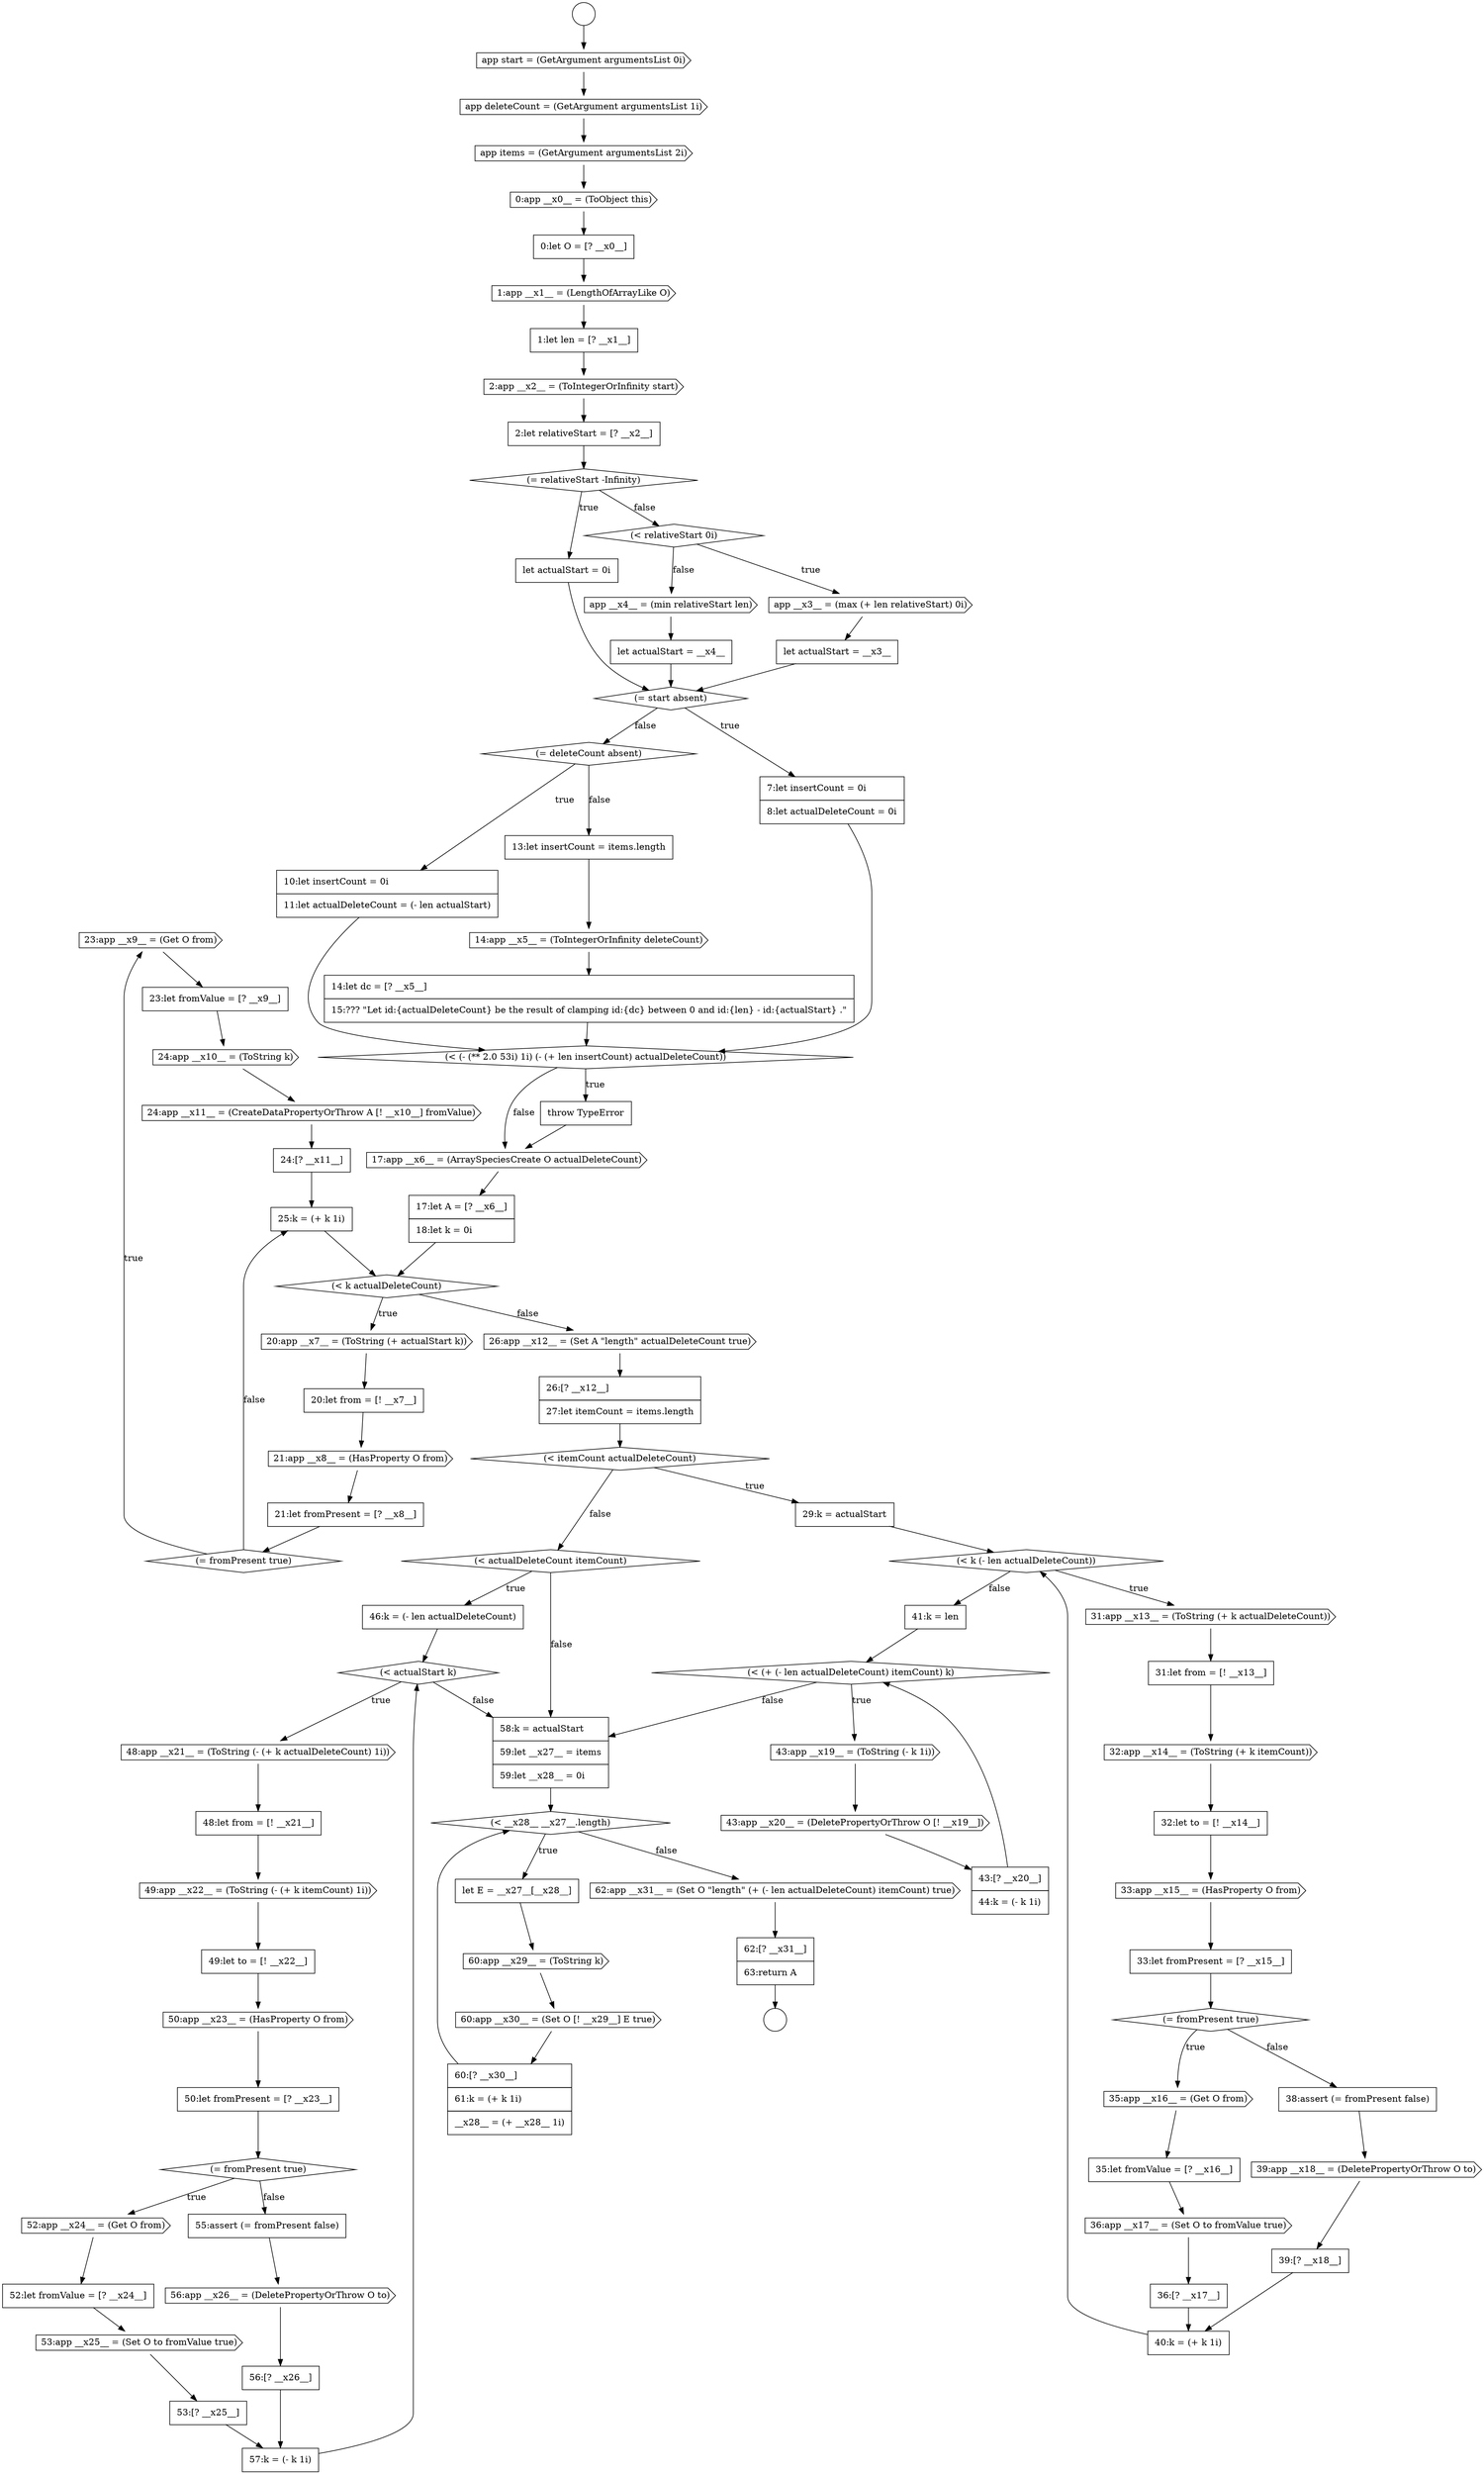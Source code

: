 digraph {
  node16530 [shape=cds, label=<<font color="black">23:app __x9__ = (Get O from)</font>> color="black" fillcolor="white" style=filled]
  node16552 [shape=none, margin=0, label=<<font color="black">
    <table border="0" cellborder="1" cellspacing="0" cellpadding="10">
      <tr><td align="left">38:assert (= fromPresent false)</td></tr>
    </table>
  </font>> color="black" fillcolor="white" style=filled]
  node16534 [shape=none, margin=0, label=<<font color="black">
    <table border="0" cellborder="1" cellspacing="0" cellpadding="10">
      <tr><td align="left">24:[? __x11__]</td></tr>
    </table>
  </font>> color="black" fillcolor="white" style=filled]
  node16509 [shape=cds, label=<<font color="black">app __x3__ = (max (+ len relativeStart) 0i)</font>> color="black" fillcolor="white" style=filled]
  node16532 [shape=cds, label=<<font color="black">24:app __x10__ = (ToString k)</font>> color="black" fillcolor="white" style=filled]
  node16542 [shape=none, margin=0, label=<<font color="black">
    <table border="0" cellborder="1" cellspacing="0" cellpadding="10">
      <tr><td align="left">31:let from = [! __x13__]</td></tr>
    </table>
  </font>> color="black" fillcolor="white" style=filled]
  node16574 [shape=none, margin=0, label=<<font color="black">
    <table border="0" cellborder="1" cellspacing="0" cellpadding="10">
      <tr><td align="left">53:[? __x25__]</td></tr>
    </table>
  </font>> color="black" fillcolor="white" style=filled]
  node16499 [shape=cds, label=<<font color="black">app items = (GetArgument argumentsList 2i)</font>> color="black" fillcolor="white" style=filled]
  node16586 [shape=none, margin=0, label=<<font color="black">
    <table border="0" cellborder="1" cellspacing="0" cellpadding="10">
      <tr><td align="left">62:[? __x31__]</td></tr>
      <tr><td align="left">63:return A</td></tr>
    </table>
  </font>> color="black" fillcolor="white" style=filled]
  node16507 [shape=none, margin=0, label=<<font color="black">
    <table border="0" cellborder="1" cellspacing="0" cellpadding="10">
      <tr><td align="left">let actualStart = 0i</td></tr>
    </table>
  </font>> color="black" fillcolor="white" style=filled]
  node16533 [shape=cds, label=<<font color="black">24:app __x11__ = (CreateDataPropertyOrThrow A [! __x10__] fromValue)</font>> color="black" fillcolor="white" style=filled]
  node16559 [shape=cds, label=<<font color="black">43:app __x20__ = (DeletePropertyOrThrow O [! __x19__])</font>> color="black" fillcolor="white" style=filled]
  node16501 [shape=none, margin=0, label=<<font color="black">
    <table border="0" cellborder="1" cellspacing="0" cellpadding="10">
      <tr><td align="left">0:let O = [? __x0__]</td></tr>
    </table>
  </font>> color="black" fillcolor="white" style=filled]
  node16576 [shape=cds, label=<<font color="black">56:app __x26__ = (DeletePropertyOrThrow O to)</font>> color="black" fillcolor="white" style=filled]
  node16566 [shape=cds, label=<<font color="black">49:app __x22__ = (ToString (- (+ k itemCount) 1i))</font>> color="black" fillcolor="white" style=filled]
  node16581 [shape=none, margin=0, label=<<font color="black">
    <table border="0" cellborder="1" cellspacing="0" cellpadding="10">
      <tr><td align="left">let E = __x27__[__x28__]</td></tr>
    </table>
  </font>> color="black" fillcolor="white" style=filled]
  node16513 [shape=diamond, label=<<font color="black">(= start absent)</font>> color="black" fillcolor="white" style=filled]
  node16572 [shape=none, margin=0, label=<<font color="black">
    <table border="0" cellborder="1" cellspacing="0" cellpadding="10">
      <tr><td align="left">52:let fromValue = [? __x24__]</td></tr>
    </table>
  </font>> color="black" fillcolor="white" style=filled]
  node16520 [shape=diamond, label=<<font color="black">(&lt; (- (** 2.0 53i) 1i) (- (+ len insertCount) actualDeleteCount))</font>> color="black" fillcolor="white" style=filled]
  node16555 [shape=none, margin=0, label=<<font color="black">
    <table border="0" cellborder="1" cellspacing="0" cellpadding="10">
      <tr><td align="left">40:k = (+ k 1i)</td></tr>
    </table>
  </font>> color="black" fillcolor="white" style=filled]
  node16498 [shape=cds, label=<<font color="black">app deleteCount = (GetArgument argumentsList 1i)</font>> color="black" fillcolor="white" style=filled]
  node16523 [shape=none, margin=0, label=<<font color="black">
    <table border="0" cellborder="1" cellspacing="0" cellpadding="10">
      <tr><td align="left">17:let A = [? __x6__]</td></tr>
      <tr><td align="left">18:let k = 0i</td></tr>
    </table>
  </font>> color="black" fillcolor="white" style=filled]
  node16540 [shape=diamond, label=<<font color="black">(&lt; k (- len actualDeleteCount))</font>> color="black" fillcolor="white" style=filled]
  node16495 [shape=circle label=" " color="black" fillcolor="white" style=filled]
  node16584 [shape=none, margin=0, label=<<font color="black">
    <table border="0" cellborder="1" cellspacing="0" cellpadding="10">
      <tr><td align="left">60:[? __x30__]</td></tr>
      <tr><td align="left">61:k = (+ k 1i)</td></tr>
      <tr><td align="left">__x28__ = (+ __x28__ 1i)</td></tr>
    </table>
  </font>> color="black" fillcolor="white" style=filled]
  node16545 [shape=cds, label=<<font color="black">33:app __x15__ = (HasProperty O from)</font>> color="black" fillcolor="white" style=filled]
  node16508 [shape=diamond, label=<<font color="black">(&lt; relativeStart 0i)</font>> color="black" fillcolor="white" style=filled]
  node16527 [shape=cds, label=<<font color="black">21:app __x8__ = (HasProperty O from)</font>> color="black" fillcolor="white" style=filled]
  node16544 [shape=none, margin=0, label=<<font color="black">
    <table border="0" cellborder="1" cellspacing="0" cellpadding="10">
      <tr><td align="left">32:let to = [! __x14__]</td></tr>
    </table>
  </font>> color="black" fillcolor="white" style=filled]
  node16562 [shape=none, margin=0, label=<<font color="black">
    <table border="0" cellborder="1" cellspacing="0" cellpadding="10">
      <tr><td align="left">46:k = (- len actualDeleteCount)</td></tr>
    </table>
  </font>> color="black" fillcolor="white" style=filled]
  node16577 [shape=none, margin=0, label=<<font color="black">
    <table border="0" cellborder="1" cellspacing="0" cellpadding="10">
      <tr><td align="left">56:[? __x26__]</td></tr>
    </table>
  </font>> color="black" fillcolor="white" style=filled]
  node16512 [shape=none, margin=0, label=<<font color="black">
    <table border="0" cellborder="1" cellspacing="0" cellpadding="10">
      <tr><td align="left">let actualStart = __x4__</td></tr>
    </table>
  </font>> color="black" fillcolor="white" style=filled]
  node16565 [shape=none, margin=0, label=<<font color="black">
    <table border="0" cellborder="1" cellspacing="0" cellpadding="10">
      <tr><td align="left">48:let from = [! __x21__]</td></tr>
    </table>
  </font>> color="black" fillcolor="white" style=filled]
  node16560 [shape=none, margin=0, label=<<font color="black">
    <table border="0" cellborder="1" cellspacing="0" cellpadding="10">
      <tr><td align="left">43:[? __x20__]</td></tr>
      <tr><td align="left">44:k = (- k 1i)</td></tr>
    </table>
  </font>> color="black" fillcolor="white" style=filled]
  node16516 [shape=none, margin=0, label=<<font color="black">
    <table border="0" cellborder="1" cellspacing="0" cellpadding="10">
      <tr><td align="left">10:let insertCount = 0i</td></tr>
      <tr><td align="left">11:let actualDeleteCount = (- len actualStart)</td></tr>
    </table>
  </font>> color="black" fillcolor="white" style=filled]
  node16529 [shape=diamond, label=<<font color="black">(= fromPresent true)</font>> color="black" fillcolor="white" style=filled]
  node16556 [shape=none, margin=0, label=<<font color="black">
    <table border="0" cellborder="1" cellspacing="0" cellpadding="10">
      <tr><td align="left">41:k = len</td></tr>
    </table>
  </font>> color="black" fillcolor="white" style=filled]
  node16497 [shape=cds, label=<<font color="black">app start = (GetArgument argumentsList 0i)</font>> color="black" fillcolor="white" style=filled]
  node16536 [shape=cds, label=<<font color="black">26:app __x12__ = (Set A &quot;length&quot; actualDeleteCount true)</font>> color="black" fillcolor="white" style=filled]
  node16569 [shape=none, margin=0, label=<<font color="black">
    <table border="0" cellborder="1" cellspacing="0" cellpadding="10">
      <tr><td align="left">50:let fromPresent = [? __x23__]</td></tr>
    </table>
  </font>> color="black" fillcolor="white" style=filled]
  node16519 [shape=none, margin=0, label=<<font color="black">
    <table border="0" cellborder="1" cellspacing="0" cellpadding="10">
      <tr><td align="left">14:let dc = [? __x5__]</td></tr>
      <tr><td align="left">15:??? &quot;Let id:{actualDeleteCount} be the result of clamping id:{dc} between 0 and id:{len} - id:{actualStart} .&quot;</td></tr>
    </table>
  </font>> color="black" fillcolor="white" style=filled]
  node16504 [shape=cds, label=<<font color="black">2:app __x2__ = (ToIntegerOrInfinity start)</font>> color="black" fillcolor="white" style=filled]
  node16568 [shape=cds, label=<<font color="black">50:app __x23__ = (HasProperty O from)</font>> color="black" fillcolor="white" style=filled]
  node16541 [shape=cds, label=<<font color="black">31:app __x13__ = (ToString (+ k actualDeleteCount))</font>> color="black" fillcolor="white" style=filled]
  node16551 [shape=none, margin=0, label=<<font color="black">
    <table border="0" cellborder="1" cellspacing="0" cellpadding="10">
      <tr><td align="left">36:[? __x17__]</td></tr>
    </table>
  </font>> color="black" fillcolor="white" style=filled]
  node16573 [shape=cds, label=<<font color="black">53:app __x25__ = (Set O to fromValue true)</font>> color="black" fillcolor="white" style=filled]
  node16583 [shape=cds, label=<<font color="black">60:app __x30__ = (Set O [! __x29__] E true)</font>> color="black" fillcolor="white" style=filled]
  node16524 [shape=diamond, label=<<font color="black">(&lt; k actualDeleteCount)</font>> color="black" fillcolor="white" style=filled]
  node16561 [shape=diamond, label=<<font color="black">(&lt; actualDeleteCount itemCount)</font>> color="black" fillcolor="white" style=filled]
  node16548 [shape=cds, label=<<font color="black">35:app __x16__ = (Get O from)</font>> color="black" fillcolor="white" style=filled]
  node16528 [shape=none, margin=0, label=<<font color="black">
    <table border="0" cellborder="1" cellspacing="0" cellpadding="10">
      <tr><td align="left">21:let fromPresent = [? __x8__]</td></tr>
    </table>
  </font>> color="black" fillcolor="white" style=filled]
  node16537 [shape=none, margin=0, label=<<font color="black">
    <table border="0" cellborder="1" cellspacing="0" cellpadding="10">
      <tr><td align="left">26:[? __x12__]</td></tr>
      <tr><td align="left">27:let itemCount = items.length</td></tr>
    </table>
  </font>> color="black" fillcolor="white" style=filled]
  node16580 [shape=diamond, label=<<font color="black">(&lt; __x28__ __x27__.length)</font>> color="black" fillcolor="white" style=filled]
  node16505 [shape=none, margin=0, label=<<font color="black">
    <table border="0" cellborder="1" cellspacing="0" cellpadding="10">
      <tr><td align="left">2:let relativeStart = [? __x2__]</td></tr>
    </table>
  </font>> color="black" fillcolor="white" style=filled]
  node16496 [shape=circle label=" " color="black" fillcolor="white" style=filled]
  node16515 [shape=diamond, label=<<font color="black">(= deleteCount absent)</font>> color="black" fillcolor="white" style=filled]
  node16503 [shape=none, margin=0, label=<<font color="black">
    <table border="0" cellborder="1" cellspacing="0" cellpadding="10">
      <tr><td align="left">1:let len = [? __x1__]</td></tr>
    </table>
  </font>> color="black" fillcolor="white" style=filled]
  node16553 [shape=cds, label=<<font color="black">39:app __x18__ = (DeletePropertyOrThrow O to)</font>> color="black" fillcolor="white" style=filled]
  node16518 [shape=cds, label=<<font color="black">14:app __x5__ = (ToIntegerOrInfinity deleteCount)</font>> color="black" fillcolor="white" style=filled]
  node16500 [shape=cds, label=<<font color="black">0:app __x0__ = (ToObject this)</font>> color="black" fillcolor="white" style=filled]
  node16535 [shape=none, margin=0, label=<<font color="black">
    <table border="0" cellborder="1" cellspacing="0" cellpadding="10">
      <tr><td align="left">25:k = (+ k 1i)</td></tr>
    </table>
  </font>> color="black" fillcolor="white" style=filled]
  node16570 [shape=diamond, label=<<font color="black">(= fromPresent true)</font>> color="black" fillcolor="white" style=filled]
  node16585 [shape=cds, label=<<font color="black">62:app __x31__ = (Set O &quot;length&quot; (+ (- len actualDeleteCount) itemCount) true)</font>> color="black" fillcolor="white" style=filled]
  node16557 [shape=diamond, label=<<font color="black">(&lt; (+ (- len actualDeleteCount) itemCount) k)</font>> color="black" fillcolor="white" style=filled]
  node16567 [shape=none, margin=0, label=<<font color="black">
    <table border="0" cellborder="1" cellspacing="0" cellpadding="10">
      <tr><td align="left">49:let to = [! __x22__]</td></tr>
    </table>
  </font>> color="black" fillcolor="white" style=filled]
  node16538 [shape=diamond, label=<<font color="black">(&lt; itemCount actualDeleteCount)</font>> color="black" fillcolor="white" style=filled]
  node16525 [shape=cds, label=<<font color="black">20:app __x7__ = (ToString (+ actualStart k))</font>> color="black" fillcolor="white" style=filled]
  node16510 [shape=none, margin=0, label=<<font color="black">
    <table border="0" cellborder="1" cellspacing="0" cellpadding="10">
      <tr><td align="left">let actualStart = __x3__</td></tr>
    </table>
  </font>> color="black" fillcolor="white" style=filled]
  node16564 [shape=cds, label=<<font color="black">48:app __x21__ = (ToString (- (+ k actualDeleteCount) 1i))</font>> color="black" fillcolor="white" style=filled]
  node16579 [shape=none, margin=0, label=<<font color="black">
    <table border="0" cellborder="1" cellspacing="0" cellpadding="10">
      <tr><td align="left">58:k = actualStart</td></tr>
      <tr><td align="left">59:let __x27__ = items</td></tr>
      <tr><td align="left">59:let __x28__ = 0i</td></tr>
    </table>
  </font>> color="black" fillcolor="white" style=filled]
  node16547 [shape=diamond, label=<<font color="black">(= fromPresent true)</font>> color="black" fillcolor="white" style=filled]
  node16506 [shape=diamond, label=<<font color="black">(= relativeStart -Infinity)</font>> color="black" fillcolor="white" style=filled]
  node16521 [shape=none, margin=0, label=<<font color="black">
    <table border="0" cellborder="1" cellspacing="0" cellpadding="10">
      <tr><td align="left">throw TypeError</td></tr>
    </table>
  </font>> color="black" fillcolor="white" style=filled]
  node16517 [shape=none, margin=0, label=<<font color="black">
    <table border="0" cellborder="1" cellspacing="0" cellpadding="10">
      <tr><td align="left">13:let insertCount = items.length</td></tr>
    </table>
  </font>> color="black" fillcolor="white" style=filled]
  node16582 [shape=cds, label=<<font color="black">60:app __x29__ = (ToString k)</font>> color="black" fillcolor="white" style=filled]
  node16502 [shape=cds, label=<<font color="black">1:app __x1__ = (LengthOfArrayLike O)</font>> color="black" fillcolor="white" style=filled]
  node16550 [shape=cds, label=<<font color="black">36:app __x17__ = (Set O to fromValue true)</font>> color="black" fillcolor="white" style=filled]
  node16531 [shape=none, margin=0, label=<<font color="black">
    <table border="0" cellborder="1" cellspacing="0" cellpadding="10">
      <tr><td align="left">23:let fromValue = [? __x9__]</td></tr>
    </table>
  </font>> color="black" fillcolor="white" style=filled]
  node16575 [shape=none, margin=0, label=<<font color="black">
    <table border="0" cellborder="1" cellspacing="0" cellpadding="10">
      <tr><td align="left">55:assert (= fromPresent false)</td></tr>
    </table>
  </font>> color="black" fillcolor="white" style=filled]
  node16554 [shape=none, margin=0, label=<<font color="black">
    <table border="0" cellborder="1" cellspacing="0" cellpadding="10">
      <tr><td align="left">39:[? __x18__]</td></tr>
    </table>
  </font>> color="black" fillcolor="white" style=filled]
  node16514 [shape=none, margin=0, label=<<font color="black">
    <table border="0" cellborder="1" cellspacing="0" cellpadding="10">
      <tr><td align="left">7:let insertCount = 0i</td></tr>
      <tr><td align="left">8:let actualDeleteCount = 0i</td></tr>
    </table>
  </font>> color="black" fillcolor="white" style=filled]
  node16571 [shape=cds, label=<<font color="black">52:app __x24__ = (Get O from)</font>> color="black" fillcolor="white" style=filled]
  node16558 [shape=cds, label=<<font color="black">43:app __x19__ = (ToString (- k 1i))</font>> color="black" fillcolor="white" style=filled]
  node16526 [shape=none, margin=0, label=<<font color="black">
    <table border="0" cellborder="1" cellspacing="0" cellpadding="10">
      <tr><td align="left">20:let from = [! __x7__]</td></tr>
    </table>
  </font>> color="black" fillcolor="white" style=filled]
  node16539 [shape=none, margin=0, label=<<font color="black">
    <table border="0" cellborder="1" cellspacing="0" cellpadding="10">
      <tr><td align="left">29:k = actualStart</td></tr>
    </table>
  </font>> color="black" fillcolor="white" style=filled]
  node16578 [shape=none, margin=0, label=<<font color="black">
    <table border="0" cellborder="1" cellspacing="0" cellpadding="10">
      <tr><td align="left">57:k = (- k 1i)</td></tr>
    </table>
  </font>> color="black" fillcolor="white" style=filled]
  node16511 [shape=cds, label=<<font color="black">app __x4__ = (min relativeStart len)</font>> color="black" fillcolor="white" style=filled]
  node16563 [shape=diamond, label=<<font color="black">(&lt; actualStart k)</font>> color="black" fillcolor="white" style=filled]
  node16546 [shape=none, margin=0, label=<<font color="black">
    <table border="0" cellborder="1" cellspacing="0" cellpadding="10">
      <tr><td align="left">33:let fromPresent = [? __x15__]</td></tr>
    </table>
  </font>> color="black" fillcolor="white" style=filled]
  node16549 [shape=none, margin=0, label=<<font color="black">
    <table border="0" cellborder="1" cellspacing="0" cellpadding="10">
      <tr><td align="left">35:let fromValue = [? __x16__]</td></tr>
    </table>
  </font>> color="black" fillcolor="white" style=filled]
  node16543 [shape=cds, label=<<font color="black">32:app __x14__ = (ToString (+ k itemCount))</font>> color="black" fillcolor="white" style=filled]
  node16522 [shape=cds, label=<<font color="black">17:app __x6__ = (ArraySpeciesCreate O actualDeleteCount)</font>> color="black" fillcolor="white" style=filled]
  node16506 -> node16507 [label=<<font color="black">true</font>> color="black"]
  node16506 -> node16508 [label=<<font color="black">false</font>> color="black"]
  node16545 -> node16546 [ color="black"]
  node16529 -> node16530 [label=<<font color="black">true</font>> color="black"]
  node16529 -> node16535 [label=<<font color="black">false</font>> color="black"]
  node16543 -> node16544 [ color="black"]
  node16510 -> node16513 [ color="black"]
  node16505 -> node16506 [ color="black"]
  node16520 -> node16521 [label=<<font color="black">true</font>> color="black"]
  node16520 -> node16522 [label=<<font color="black">false</font>> color="black"]
  node16569 -> node16570 [ color="black"]
  node16522 -> node16523 [ color="black"]
  node16516 -> node16520 [ color="black"]
  node16514 -> node16520 [ color="black"]
  node16552 -> node16553 [ color="black"]
  node16537 -> node16538 [ color="black"]
  node16500 -> node16501 [ color="black"]
  node16536 -> node16537 [ color="black"]
  node16498 -> node16499 [ color="black"]
  node16523 -> node16524 [ color="black"]
  node16541 -> node16542 [ color="black"]
  node16562 -> node16563 [ color="black"]
  node16568 -> node16569 [ color="black"]
  node16527 -> node16528 [ color="black"]
  node16511 -> node16512 [ color="black"]
  node16495 -> node16497 [ color="black"]
  node16534 -> node16535 [ color="black"]
  node16517 -> node16518 [ color="black"]
  node16519 -> node16520 [ color="black"]
  node16549 -> node16550 [ color="black"]
  node16572 -> node16573 [ color="black"]
  node16538 -> node16539 [label=<<font color="black">true</font>> color="black"]
  node16538 -> node16561 [label=<<font color="black">false</font>> color="black"]
  node16571 -> node16572 [ color="black"]
  node16573 -> node16574 [ color="black"]
  node16556 -> node16557 [ color="black"]
  node16546 -> node16547 [ color="black"]
  node16509 -> node16510 [ color="black"]
  node16512 -> node16513 [ color="black"]
  node16504 -> node16505 [ color="black"]
  node16558 -> node16559 [ color="black"]
  node16524 -> node16525 [label=<<font color="black">true</font>> color="black"]
  node16524 -> node16536 [label=<<font color="black">false</font>> color="black"]
  node16563 -> node16564 [label=<<font color="black">true</font>> color="black"]
  node16563 -> node16579 [label=<<font color="black">false</font>> color="black"]
  node16550 -> node16551 [ color="black"]
  node16557 -> node16558 [label=<<font color="black">true</font>> color="black"]
  node16557 -> node16579 [label=<<font color="black">false</font>> color="black"]
  node16574 -> node16578 [ color="black"]
  node16585 -> node16586 [ color="black"]
  node16518 -> node16519 [ color="black"]
  node16578 -> node16563 [ color="black"]
  node16530 -> node16531 [ color="black"]
  node16553 -> node16554 [ color="black"]
  node16532 -> node16533 [ color="black"]
  node16576 -> node16577 [ color="black"]
  node16579 -> node16580 [ color="black"]
  node16497 -> node16498 [ color="black"]
  node16501 -> node16502 [ color="black"]
  node16577 -> node16578 [ color="black"]
  node16560 -> node16557 [ color="black"]
  node16515 -> node16516 [label=<<font color="black">true</font>> color="black"]
  node16515 -> node16517 [label=<<font color="black">false</font>> color="black"]
  node16531 -> node16532 [ color="black"]
  node16555 -> node16540 [ color="black"]
  node16533 -> node16534 [ color="black"]
  node16584 -> node16580 [ color="black"]
  node16570 -> node16571 [label=<<font color="black">true</font>> color="black"]
  node16570 -> node16575 [label=<<font color="black">false</font>> color="black"]
  node16565 -> node16566 [ color="black"]
  node16548 -> node16549 [ color="black"]
  node16499 -> node16500 [ color="black"]
  node16554 -> node16555 [ color="black"]
  node16567 -> node16568 [ color="black"]
  node16508 -> node16509 [label=<<font color="black">true</font>> color="black"]
  node16508 -> node16511 [label=<<font color="black">false</font>> color="black"]
  node16564 -> node16565 [ color="black"]
  node16559 -> node16560 [ color="black"]
  node16542 -> node16543 [ color="black"]
  node16586 -> node16496 [ color="black"]
  node16561 -> node16562 [label=<<font color="black">true</font>> color="black"]
  node16561 -> node16579 [label=<<font color="black">false</font>> color="black"]
  node16525 -> node16526 [ color="black"]
  node16580 -> node16581 [label=<<font color="black">true</font>> color="black"]
  node16580 -> node16585 [label=<<font color="black">false</font>> color="black"]
  node16528 -> node16529 [ color="black"]
  node16502 -> node16503 [ color="black"]
  node16507 -> node16513 [ color="black"]
  node16566 -> node16567 [ color="black"]
  node16503 -> node16504 [ color="black"]
  node16581 -> node16582 [ color="black"]
  node16521 -> node16522 [ color="black"]
  node16544 -> node16545 [ color="black"]
  node16547 -> node16548 [label=<<font color="black">true</font>> color="black"]
  node16547 -> node16552 [label=<<font color="black">false</font>> color="black"]
  node16583 -> node16584 [ color="black"]
  node16539 -> node16540 [ color="black"]
  node16513 -> node16514 [label=<<font color="black">true</font>> color="black"]
  node16513 -> node16515 [label=<<font color="black">false</font>> color="black"]
  node16575 -> node16576 [ color="black"]
  node16535 -> node16524 [ color="black"]
  node16526 -> node16527 [ color="black"]
  node16540 -> node16541 [label=<<font color="black">true</font>> color="black"]
  node16540 -> node16556 [label=<<font color="black">false</font>> color="black"]
  node16582 -> node16583 [ color="black"]
  node16551 -> node16555 [ color="black"]
}
